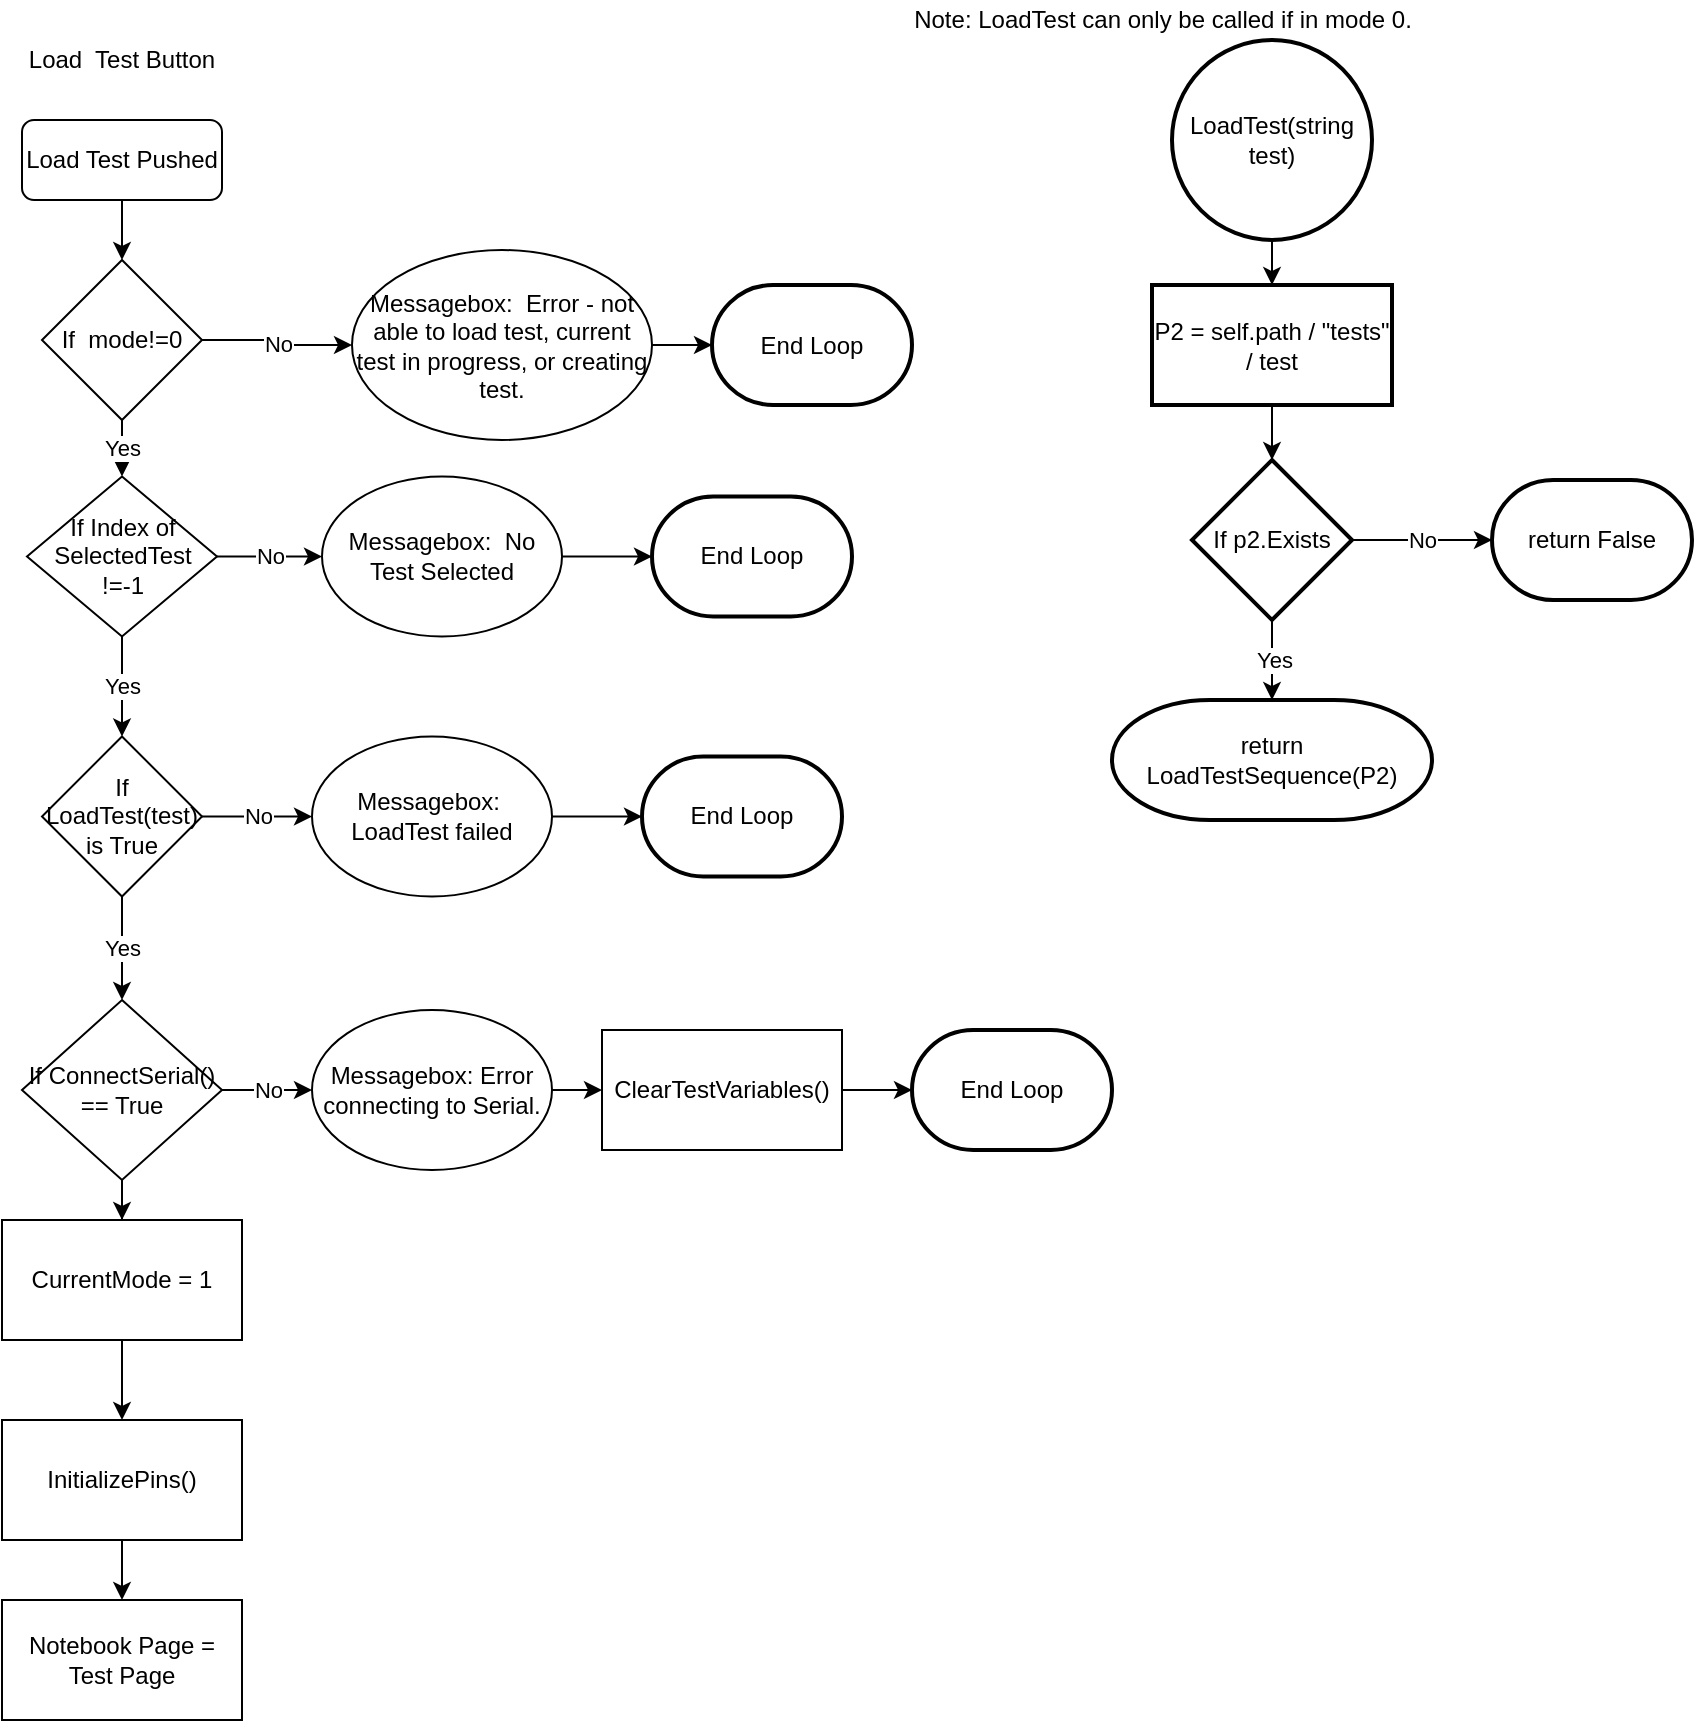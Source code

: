 <mxfile version="14.4.8" type="github" pages="4">
  <diagram id="6a731a19-8d31-9384-78a2-239565b7b9f0" name="Load_Test_Tab">
    <mxGraphModel dx="1422" dy="762" grid="1" gridSize="10" guides="1" tooltips="1" connect="1" arrows="1" fold="1" page="1" pageScale="1" pageWidth="1600" pageHeight="1200" background="#ffffff" math="0" shadow="0">
      <root>
        <mxCell id="0" />
        <mxCell id="1" parent="0" />
        <mxCell id="tTzITee3SI3V6Dp85nhz-55" value="Load&amp;nbsp; Test Button" style="text;html=1;strokeColor=none;fillColor=none;align=center;verticalAlign=middle;whiteSpace=wrap;rounded=0;" vertex="1" parent="1">
          <mxGeometry x="40" y="30" width="110" height="20" as="geometry" />
        </mxCell>
        <mxCell id="tTzITee3SI3V6Dp85nhz-83" value="" style="edgeStyle=orthogonalEdgeStyle;rounded=0;orthogonalLoop=1;jettySize=auto;html=1;" edge="1" parent="1" source="tTzITee3SI3V6Dp85nhz-56" target="tTzITee3SI3V6Dp85nhz-82">
          <mxGeometry relative="1" as="geometry" />
        </mxCell>
        <mxCell id="tTzITee3SI3V6Dp85nhz-56" value="Load Test Pushed" style="rounded=1;whiteSpace=wrap;html=1;" vertex="1" parent="1">
          <mxGeometry x="45" y="70" width="100" height="40" as="geometry" />
        </mxCell>
        <mxCell id="tTzITee3SI3V6Dp85nhz-61" value="No" style="edgeStyle=orthogonalEdgeStyle;rounded=0;orthogonalLoop=1;jettySize=auto;html=1;" edge="1" parent="1" source="tTzITee3SI3V6Dp85nhz-59" target="tTzITee3SI3V6Dp85nhz-60">
          <mxGeometry relative="1" as="geometry" />
        </mxCell>
        <mxCell id="tTzITee3SI3V6Dp85nhz-67" value="Yes" style="edgeStyle=orthogonalEdgeStyle;rounded=0;orthogonalLoop=1;jettySize=auto;html=1;" edge="1" parent="1" source="tTzITee3SI3V6Dp85nhz-59" target="tTzITee3SI3V6Dp85nhz-66">
          <mxGeometry relative="1" as="geometry" />
        </mxCell>
        <mxCell id="tTzITee3SI3V6Dp85nhz-59" value="If Index of SelectedTest !=-1" style="rhombus;whiteSpace=wrap;html=1;" vertex="1" parent="1">
          <mxGeometry x="47.5" y="248.25" width="95" height="80" as="geometry" />
        </mxCell>
        <mxCell id="tTzITee3SI3V6Dp85nhz-72" value="" style="edgeStyle=orthogonalEdgeStyle;rounded=0;orthogonalLoop=1;jettySize=auto;html=1;" edge="1" parent="1" source="tTzITee3SI3V6Dp85nhz-60" target="tTzITee3SI3V6Dp85nhz-70">
          <mxGeometry relative="1" as="geometry" />
        </mxCell>
        <mxCell id="tTzITee3SI3V6Dp85nhz-60" value="Messagebox:&amp;nbsp; No Test Selected" style="ellipse;whiteSpace=wrap;html=1;" vertex="1" parent="1">
          <mxGeometry x="195" y="248.25" width="120" height="80" as="geometry" />
        </mxCell>
        <mxCell id="UficYF0TFEuOsEOERnPV-9" value="Yes" style="edgeStyle=orthogonalEdgeStyle;rounded=0;orthogonalLoop=1;jettySize=auto;html=1;" edge="1" parent="1" source="tTzITee3SI3V6Dp85nhz-66" target="UficYF0TFEuOsEOERnPV-4">
          <mxGeometry relative="1" as="geometry" />
        </mxCell>
        <mxCell id="UficYF0TFEuOsEOERnPV-13" value="No" style="edgeStyle=orthogonalEdgeStyle;rounded=0;orthogonalLoop=1;jettySize=auto;html=1;" edge="1" parent="1" source="tTzITee3SI3V6Dp85nhz-66" target="UficYF0TFEuOsEOERnPV-11">
          <mxGeometry relative="1" as="geometry" />
        </mxCell>
        <mxCell id="tTzITee3SI3V6Dp85nhz-66" value="If LoadTest(test) is True" style="rhombus;whiteSpace=wrap;html=1;" vertex="1" parent="1">
          <mxGeometry x="55" y="378.25" width="80" height="80" as="geometry" />
        </mxCell>
        <mxCell id="tTzITee3SI3V6Dp85nhz-68" value="Notebook Page = Test Page" style="whiteSpace=wrap;html=1;" vertex="1" parent="1">
          <mxGeometry x="35" y="810" width="120" height="60" as="geometry" />
        </mxCell>
        <mxCell id="tTzITee3SI3V6Dp85nhz-70" value="End Loop" style="strokeWidth=2;html=1;shape=mxgraph.flowchart.terminator;whiteSpace=wrap;" vertex="1" parent="1">
          <mxGeometry x="360" y="258.25" width="100" height="60" as="geometry" />
        </mxCell>
        <mxCell id="tTzITee3SI3V6Dp85nhz-75" value="" style="edgeStyle=orthogonalEdgeStyle;rounded=0;orthogonalLoop=1;jettySize=auto;html=1;" edge="1" parent="1" source="tTzITee3SI3V6Dp85nhz-73" target="tTzITee3SI3V6Dp85nhz-74">
          <mxGeometry relative="1" as="geometry" />
        </mxCell>
        <mxCell id="tTzITee3SI3V6Dp85nhz-73" value="LoadTest(string test)" style="strokeWidth=2;html=1;shape=mxgraph.flowchart.start_2;whiteSpace=wrap;" vertex="1" parent="1">
          <mxGeometry x="620" y="30" width="100" height="100" as="geometry" />
        </mxCell>
        <mxCell id="tTzITee3SI3V6Dp85nhz-77" value="" style="edgeStyle=orthogonalEdgeStyle;rounded=0;orthogonalLoop=1;jettySize=auto;html=1;" edge="1" parent="1" source="tTzITee3SI3V6Dp85nhz-74" target="tTzITee3SI3V6Dp85nhz-76">
          <mxGeometry relative="1" as="geometry" />
        </mxCell>
        <mxCell id="tTzITee3SI3V6Dp85nhz-74" value="P2 = self.path / &quot;tests&quot; / test" style="whiteSpace=wrap;html=1;strokeWidth=2;" vertex="1" parent="1">
          <mxGeometry x="610" y="152.5" width="120" height="60" as="geometry" />
        </mxCell>
        <mxCell id="tTzITee3SI3V6Dp85nhz-79" value="No" style="edgeStyle=orthogonalEdgeStyle;rounded=0;orthogonalLoop=1;jettySize=auto;html=1;" edge="1" parent="1" source="tTzITee3SI3V6Dp85nhz-76" target="tTzITee3SI3V6Dp85nhz-78">
          <mxGeometry relative="1" as="geometry" />
        </mxCell>
        <mxCell id="tTzITee3SI3V6Dp85nhz-81" value="Yes" style="edgeStyle=orthogonalEdgeStyle;rounded=0;orthogonalLoop=1;jettySize=auto;html=1;" edge="1" parent="1" source="tTzITee3SI3V6Dp85nhz-76">
          <mxGeometry relative="1" as="geometry">
            <mxPoint x="670" y="360" as="targetPoint" />
          </mxGeometry>
        </mxCell>
        <mxCell id="tTzITee3SI3V6Dp85nhz-76" value="If p2.Exists" style="rhombus;whiteSpace=wrap;html=1;strokeWidth=2;" vertex="1" parent="1">
          <mxGeometry x="630" y="240" width="80" height="80" as="geometry" />
        </mxCell>
        <mxCell id="tTzITee3SI3V6Dp85nhz-78" value="return False" style="strokeWidth=2;html=1;shape=mxgraph.flowchart.terminator;whiteSpace=wrap;" vertex="1" parent="1">
          <mxGeometry x="780" y="250" width="100" height="60" as="geometry" />
        </mxCell>
        <mxCell id="tTzITee3SI3V6Dp85nhz-84" value="Yes" style="edgeStyle=orthogonalEdgeStyle;rounded=0;orthogonalLoop=1;jettySize=auto;html=1;" edge="1" parent="1" source="tTzITee3SI3V6Dp85nhz-82" target="tTzITee3SI3V6Dp85nhz-59">
          <mxGeometry relative="1" as="geometry" />
        </mxCell>
        <mxCell id="tTzITee3SI3V6Dp85nhz-86" value="No" style="edgeStyle=orthogonalEdgeStyle;rounded=0;orthogonalLoop=1;jettySize=auto;html=1;" edge="1" parent="1" source="tTzITee3SI3V6Dp85nhz-82" target="tTzITee3SI3V6Dp85nhz-85">
          <mxGeometry relative="1" as="geometry" />
        </mxCell>
        <mxCell id="tTzITee3SI3V6Dp85nhz-82" value="If&amp;nbsp; mode!=0" style="rhombus;whiteSpace=wrap;html=1;" vertex="1" parent="1">
          <mxGeometry x="55" y="140" width="80" height="80" as="geometry" />
        </mxCell>
        <mxCell id="tTzITee3SI3V6Dp85nhz-88" value="" style="edgeStyle=orthogonalEdgeStyle;rounded=0;orthogonalLoop=1;jettySize=auto;html=1;" edge="1" parent="1" source="tTzITee3SI3V6Dp85nhz-85" target="tTzITee3SI3V6Dp85nhz-87">
          <mxGeometry relative="1" as="geometry" />
        </mxCell>
        <mxCell id="tTzITee3SI3V6Dp85nhz-85" value="Messagebox:&amp;nbsp; Error - not able to load test, current test in progress, or creating test." style="ellipse;whiteSpace=wrap;html=1;" vertex="1" parent="1">
          <mxGeometry x="210" y="135" width="150" height="95" as="geometry" />
        </mxCell>
        <mxCell id="tTzITee3SI3V6Dp85nhz-87" value="End Loop" style="strokeWidth=2;html=1;shape=mxgraph.flowchart.terminator;whiteSpace=wrap;" vertex="1" parent="1">
          <mxGeometry x="390" y="152.5" width="100" height="60" as="geometry" />
        </mxCell>
        <mxCell id="tTzITee3SI3V6Dp85nhz-89" value="Note: LoadTest can only be called if in mode 0." style="text;html=1;align=center;verticalAlign=middle;resizable=0;points=[];autosize=1;" vertex="1" parent="1">
          <mxGeometry x="480" y="10" width="270" height="20" as="geometry" />
        </mxCell>
        <mxCell id="UficYF0TFEuOsEOERnPV-15" value="No" style="edgeStyle=orthogonalEdgeStyle;rounded=0;orthogonalLoop=1;jettySize=auto;html=1;" edge="1" parent="1" source="UficYF0TFEuOsEOERnPV-4" target="UficYF0TFEuOsEOERnPV-14">
          <mxGeometry relative="1" as="geometry" />
        </mxCell>
        <mxCell id="UficYF0TFEuOsEOERnPV-21" value="" style="edgeStyle=orthogonalEdgeStyle;rounded=0;orthogonalLoop=1;jettySize=auto;html=1;" edge="1" parent="1" source="UficYF0TFEuOsEOERnPV-4" target="UficYF0TFEuOsEOERnPV-20">
          <mxGeometry relative="1" as="geometry" />
        </mxCell>
        <mxCell id="UficYF0TFEuOsEOERnPV-4" value="If ConnectSerial() == True" style="rhombus;whiteSpace=wrap;html=1;strokeWidth=1;" vertex="1" parent="1">
          <mxGeometry x="45" y="510" width="100" height="90" as="geometry" />
        </mxCell>
        <mxCell id="UficYF0TFEuOsEOERnPV-8" value="return LoadTestSequence(P2)" style="strokeWidth=2;html=1;shape=mxgraph.flowchart.terminator;whiteSpace=wrap;" vertex="1" parent="1">
          <mxGeometry x="590" y="360" width="160" height="60" as="geometry" />
        </mxCell>
        <mxCell id="UficYF0TFEuOsEOERnPV-10" value="" style="edgeStyle=orthogonalEdgeStyle;rounded=0;orthogonalLoop=1;jettySize=auto;html=1;" edge="1" parent="1" source="UficYF0TFEuOsEOERnPV-11" target="UficYF0TFEuOsEOERnPV-12">
          <mxGeometry relative="1" as="geometry" />
        </mxCell>
        <mxCell id="UficYF0TFEuOsEOERnPV-11" value="Messagebox:&amp;nbsp; LoadTest failed" style="ellipse;whiteSpace=wrap;html=1;" vertex="1" parent="1">
          <mxGeometry x="190" y="378.25" width="120" height="80" as="geometry" />
        </mxCell>
        <mxCell id="UficYF0TFEuOsEOERnPV-12" value="End Loop" style="strokeWidth=2;html=1;shape=mxgraph.flowchart.terminator;whiteSpace=wrap;" vertex="1" parent="1">
          <mxGeometry x="355" y="388.25" width="100" height="60" as="geometry" />
        </mxCell>
        <mxCell id="UficYF0TFEuOsEOERnPV-17" value="" style="edgeStyle=orthogonalEdgeStyle;rounded=0;orthogonalLoop=1;jettySize=auto;html=1;" edge="1" parent="1" source="UficYF0TFEuOsEOERnPV-14" target="UficYF0TFEuOsEOERnPV-16">
          <mxGeometry relative="1" as="geometry" />
        </mxCell>
        <mxCell id="UficYF0TFEuOsEOERnPV-14" value="Messagebox: Error connecting to Serial." style="ellipse;whiteSpace=wrap;html=1;strokeWidth=1;" vertex="1" parent="1">
          <mxGeometry x="190" y="515" width="120" height="80" as="geometry" />
        </mxCell>
        <mxCell id="UficYF0TFEuOsEOERnPV-19" value="" style="edgeStyle=orthogonalEdgeStyle;rounded=0;orthogonalLoop=1;jettySize=auto;html=1;" edge="1" parent="1" source="UficYF0TFEuOsEOERnPV-16" target="UficYF0TFEuOsEOERnPV-18">
          <mxGeometry relative="1" as="geometry" />
        </mxCell>
        <mxCell id="UficYF0TFEuOsEOERnPV-16" value="ClearTestVariables()" style="whiteSpace=wrap;html=1;strokeWidth=1;" vertex="1" parent="1">
          <mxGeometry x="335" y="525" width="120" height="60" as="geometry" />
        </mxCell>
        <mxCell id="UficYF0TFEuOsEOERnPV-18" value="End Loop" style="strokeWidth=2;html=1;shape=mxgraph.flowchart.terminator;whiteSpace=wrap;" vertex="1" parent="1">
          <mxGeometry x="490" y="525" width="100" height="60" as="geometry" />
        </mxCell>
        <mxCell id="UficYF0TFEuOsEOERnPV-26" value="" style="edgeStyle=orthogonalEdgeStyle;rounded=0;orthogonalLoop=1;jettySize=auto;html=1;" edge="1" parent="1" source="UficYF0TFEuOsEOERnPV-20" target="UficYF0TFEuOsEOERnPV-24">
          <mxGeometry relative="1" as="geometry" />
        </mxCell>
        <mxCell id="UficYF0TFEuOsEOERnPV-20" value="CurrentMode = 1" style="whiteSpace=wrap;html=1;strokeWidth=1;" vertex="1" parent="1">
          <mxGeometry x="35" y="620" width="120" height="60" as="geometry" />
        </mxCell>
        <mxCell id="UficYF0TFEuOsEOERnPV-27" value="" style="edgeStyle=orthogonalEdgeStyle;rounded=0;orthogonalLoop=1;jettySize=auto;html=1;" edge="1" parent="1" source="UficYF0TFEuOsEOERnPV-24" target="tTzITee3SI3V6Dp85nhz-68">
          <mxGeometry relative="1" as="geometry" />
        </mxCell>
        <mxCell id="UficYF0TFEuOsEOERnPV-24" value="InitializePins()" style="whiteSpace=wrap;html=1;" vertex="1" parent="1">
          <mxGeometry x="35" y="720" width="120" height="60" as="geometry" />
        </mxCell>
      </root>
    </mxGraphModel>
  </diagram>
  <diagram id="oTMPqpchAL877kF9N_FF" name="Test_Tab">
    <mxGraphModel dx="1422" dy="762" grid="1" gridSize="10" guides="1" tooltips="1" connect="1" arrows="1" fold="1" page="1" pageScale="1" pageWidth="1600" pageHeight="1200" math="0" shadow="0">
      <root>
        <mxCell id="KdpddDH9nwrAEuhVS6P6-0" />
        <mxCell id="KdpddDH9nwrAEuhVS6P6-1" parent="KdpddDH9nwrAEuhVS6P6-0" />
      </root>
    </mxGraphModel>
  </diagram>
  <diagram id="SMSFAHEOyso0FMqhiWyN" name="New_Test_Tab">
    <mxGraphModel dx="1422" dy="762" grid="1" gridSize="10" guides="1" tooltips="1" connect="1" arrows="1" fold="1" page="1" pageScale="1" pageWidth="1600" pageHeight="1200" math="0" shadow="0">
      <root>
        <mxCell id="UUAGUkRDnq5GgsOfPD1d-0" />
        <mxCell id="UUAGUkRDnq5GgsOfPD1d-1" parent="UUAGUkRDnq5GgsOfPD1d-0" />
      </root>
    </mxGraphModel>
  </diagram>
  <diagram id="_egIpCoBASKqLesXLy-j" name="New_Test_Creator_Tab">
    <mxGraphModel dx="1422" dy="762" grid="1" gridSize="10" guides="1" tooltips="1" connect="1" arrows="1" fold="1" page="1" pageScale="1" pageWidth="1600" pageHeight="1200" math="0" shadow="0">
      <root>
        <mxCell id="siutL4MeuASW3l7Rrboq-0" />
        <mxCell id="siutL4MeuASW3l7Rrboq-1" parent="siutL4MeuASW3l7Rrboq-0" />
      </root>
    </mxGraphModel>
  </diagram>
</mxfile>
